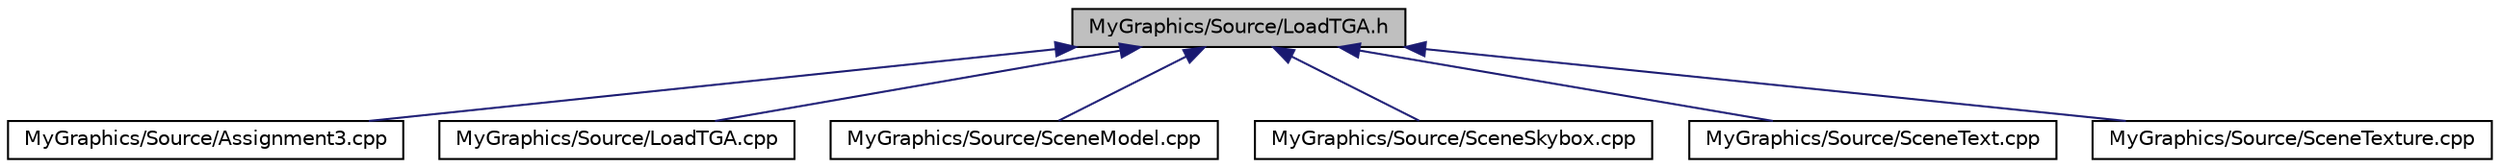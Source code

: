 digraph "MyGraphics/Source/LoadTGA.h"
{
  bgcolor="transparent";
  edge [fontname="Helvetica",fontsize="10",labelfontname="Helvetica",labelfontsize="10"];
  node [fontname="Helvetica",fontsize="10",shape=record];
  Node1 [label="MyGraphics/Source/LoadTGA.h",height=0.2,width=0.4,color="black", fillcolor="grey75", style="filled", fontcolor="black"];
  Node1 -> Node2 [dir="back",color="midnightblue",fontsize="10",style="solid",fontname="Helvetica"];
  Node2 [label="MyGraphics/Source/Assignment3.cpp",height=0.2,width=0.4,color="black",URL="$Assignment3_8cpp.html"];
  Node1 -> Node3 [dir="back",color="midnightblue",fontsize="10",style="solid",fontname="Helvetica"];
  Node3 [label="MyGraphics/Source/LoadTGA.cpp",height=0.2,width=0.4,color="black",URL="$LoadTGA_8cpp.html"];
  Node1 -> Node4 [dir="back",color="midnightblue",fontsize="10",style="solid",fontname="Helvetica"];
  Node4 [label="MyGraphics/Source/SceneModel.cpp",height=0.2,width=0.4,color="black",URL="$SceneModel_8cpp.html"];
  Node1 -> Node5 [dir="back",color="midnightblue",fontsize="10",style="solid",fontname="Helvetica"];
  Node5 [label="MyGraphics/Source/SceneSkybox.cpp",height=0.2,width=0.4,color="black",URL="$SceneSkybox_8cpp.html"];
  Node1 -> Node6 [dir="back",color="midnightblue",fontsize="10",style="solid",fontname="Helvetica"];
  Node6 [label="MyGraphics/Source/SceneText.cpp",height=0.2,width=0.4,color="black",URL="$SceneText_8cpp.html"];
  Node1 -> Node7 [dir="back",color="midnightblue",fontsize="10",style="solid",fontname="Helvetica"];
  Node7 [label="MyGraphics/Source/SceneTexture.cpp",height=0.2,width=0.4,color="black",URL="$SceneTexture_8cpp.html"];
}
